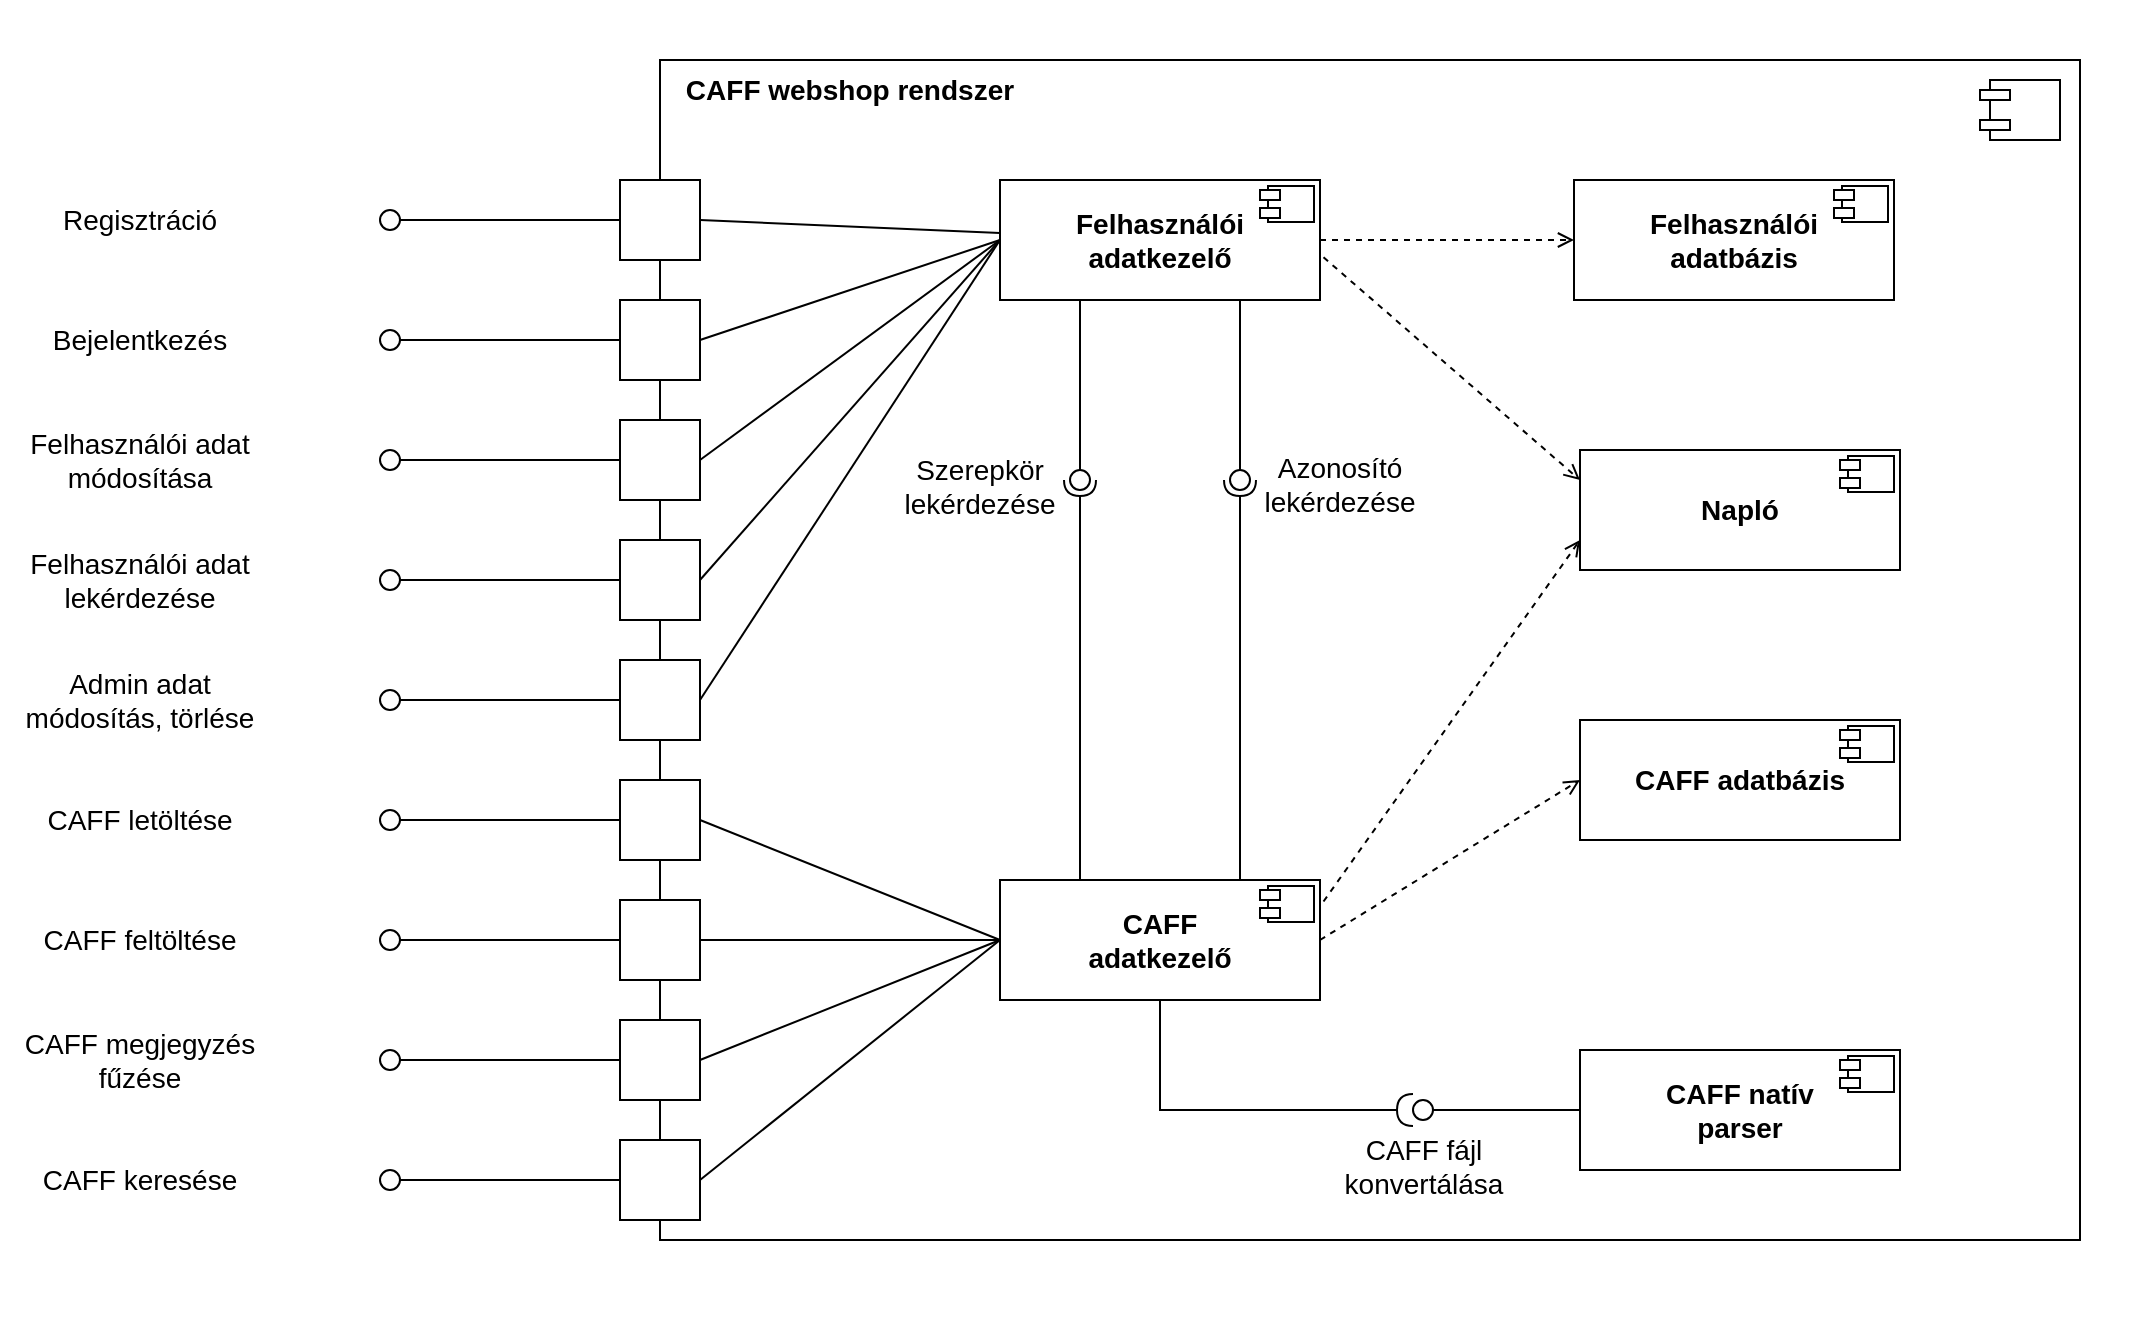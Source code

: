 <mxfile version="20.4.1" type="device"><diagram id="t47ggnrOEKuEEywL4263" name="1 oldal"><mxGraphModel dx="1492" dy="900" grid="1" gridSize="10" guides="1" tooltips="1" connect="1" arrows="1" fold="1" page="1" pageScale="1" pageWidth="827" pageHeight="1169" math="0" shadow="0"><root><mxCell id="0"/><mxCell id="1" parent="0"/><mxCell id="GxUo9dSLXStpPkx-n8j0-205" value="" style="rounded=0;whiteSpace=wrap;html=1;fontSize=14;strokeColor=none;" vertex="1" parent="1"><mxGeometry x="30" y="140" width="1070" height="660" as="geometry"/></mxCell><mxCell id="GxUo9dSLXStpPkx-n8j0-1" value="" style="rounded=0;whiteSpace=wrap;html=1;" vertex="1" parent="1"><mxGeometry x="360" y="170" width="710" height="590" as="geometry"/></mxCell><mxCell id="GxUo9dSLXStpPkx-n8j0-2" value="&lt;b&gt;&lt;font style=&quot;font-size: 14px;&quot;&gt;CAFF webshop rendszer&lt;/font&gt;&lt;/b&gt;" style="text;html=1;strokeColor=none;fillColor=none;align=center;verticalAlign=middle;whiteSpace=wrap;rounded=0;" vertex="1" parent="1"><mxGeometry x="360" y="170" width="190" height="30" as="geometry"/></mxCell><mxCell id="GxUo9dSLXStpPkx-n8j0-3" value="" style="whiteSpace=wrap;html=1;aspect=fixed;fontSize=14;" vertex="1" parent="1"><mxGeometry x="340" y="230" width="40" height="40" as="geometry"/></mxCell><mxCell id="GxUo9dSLXStpPkx-n8j0-13" value="" style="ellipse;whiteSpace=wrap;html=1;aspect=fixed;fontSize=14;" vertex="1" parent="1"><mxGeometry x="220" y="245" width="10" height="10" as="geometry"/></mxCell><mxCell id="GxUo9dSLXStpPkx-n8j0-23" value="" style="endArrow=none;html=1;rounded=0;fontSize=14;entryX=0;entryY=0.5;entryDx=0;entryDy=0;exitX=1;exitY=0.5;exitDx=0;exitDy=0;" edge="1" parent="1" source="GxUo9dSLXStpPkx-n8j0-13" target="GxUo9dSLXStpPkx-n8j0-3"><mxGeometry width="50" height="50" relative="1" as="geometry"><mxPoint x="260" y="570" as="sourcePoint"/><mxPoint x="310" y="520" as="targetPoint"/></mxGeometry></mxCell><mxCell id="GxUo9dSLXStpPkx-n8j0-24" value="" style="whiteSpace=wrap;html=1;aspect=fixed;fontSize=14;" vertex="1" parent="1"><mxGeometry x="340" y="290" width="40" height="40" as="geometry"/></mxCell><mxCell id="GxUo9dSLXStpPkx-n8j0-25" value="" style="ellipse;whiteSpace=wrap;html=1;aspect=fixed;fontSize=14;" vertex="1" parent="1"><mxGeometry x="220" y="305" width="10" height="10" as="geometry"/></mxCell><mxCell id="GxUo9dSLXStpPkx-n8j0-26" value="" style="endArrow=none;html=1;rounded=0;fontSize=14;entryX=0;entryY=0.5;entryDx=0;entryDy=0;exitX=1;exitY=0.5;exitDx=0;exitDy=0;" edge="1" parent="1" source="GxUo9dSLXStpPkx-n8j0-25" target="GxUo9dSLXStpPkx-n8j0-24"><mxGeometry width="50" height="50" relative="1" as="geometry"><mxPoint x="260" y="630" as="sourcePoint"/><mxPoint x="310" y="580" as="targetPoint"/></mxGeometry></mxCell><mxCell id="GxUo9dSLXStpPkx-n8j0-27" value="" style="whiteSpace=wrap;html=1;aspect=fixed;fontSize=14;" vertex="1" parent="1"><mxGeometry x="340" y="350" width="40" height="40" as="geometry"/></mxCell><mxCell id="GxUo9dSLXStpPkx-n8j0-28" value="" style="ellipse;whiteSpace=wrap;html=1;aspect=fixed;fontSize=14;" vertex="1" parent="1"><mxGeometry x="220" y="365" width="10" height="10" as="geometry"/></mxCell><mxCell id="GxUo9dSLXStpPkx-n8j0-29" value="" style="endArrow=none;html=1;rounded=0;fontSize=14;entryX=0;entryY=0.5;entryDx=0;entryDy=0;exitX=1;exitY=0.5;exitDx=0;exitDy=0;" edge="1" parent="1" source="GxUo9dSLXStpPkx-n8j0-28" target="GxUo9dSLXStpPkx-n8j0-27"><mxGeometry width="50" height="50" relative="1" as="geometry"><mxPoint x="260" y="690" as="sourcePoint"/><mxPoint x="310" y="640" as="targetPoint"/></mxGeometry></mxCell><mxCell id="GxUo9dSLXStpPkx-n8j0-30" value="" style="whiteSpace=wrap;html=1;aspect=fixed;fontSize=14;" vertex="1" parent="1"><mxGeometry x="340" y="410" width="40" height="40" as="geometry"/></mxCell><mxCell id="GxUo9dSLXStpPkx-n8j0-31" value="" style="ellipse;whiteSpace=wrap;html=1;aspect=fixed;fontSize=14;" vertex="1" parent="1"><mxGeometry x="220" y="425" width="10" height="10" as="geometry"/></mxCell><mxCell id="GxUo9dSLXStpPkx-n8j0-32" value="" style="endArrow=none;html=1;rounded=0;fontSize=14;entryX=0;entryY=0.5;entryDx=0;entryDy=0;exitX=1;exitY=0.5;exitDx=0;exitDy=0;" edge="1" parent="1" source="GxUo9dSLXStpPkx-n8j0-31" target="GxUo9dSLXStpPkx-n8j0-30"><mxGeometry width="50" height="50" relative="1" as="geometry"><mxPoint x="260" y="750" as="sourcePoint"/><mxPoint x="310" y="700" as="targetPoint"/></mxGeometry></mxCell><mxCell id="GxUo9dSLXStpPkx-n8j0-33" value="" style="whiteSpace=wrap;html=1;aspect=fixed;fontSize=14;" vertex="1" parent="1"><mxGeometry x="340" y="470" width="40" height="40" as="geometry"/></mxCell><mxCell id="GxUo9dSLXStpPkx-n8j0-34" value="" style="ellipse;whiteSpace=wrap;html=1;aspect=fixed;fontSize=14;" vertex="1" parent="1"><mxGeometry x="220" y="485" width="10" height="10" as="geometry"/></mxCell><mxCell id="GxUo9dSLXStpPkx-n8j0-35" value="" style="endArrow=none;html=1;rounded=0;fontSize=14;entryX=0;entryY=0.5;entryDx=0;entryDy=0;exitX=1;exitY=0.5;exitDx=0;exitDy=0;" edge="1" parent="1" source="GxUo9dSLXStpPkx-n8j0-34" target="GxUo9dSLXStpPkx-n8j0-33"><mxGeometry width="50" height="50" relative="1" as="geometry"><mxPoint x="260" y="810" as="sourcePoint"/><mxPoint x="310" y="760" as="targetPoint"/></mxGeometry></mxCell><mxCell id="GxUo9dSLXStpPkx-n8j0-48" value="" style="whiteSpace=wrap;html=1;aspect=fixed;fontSize=14;" vertex="1" parent="1"><mxGeometry x="340" y="530" width="40" height="40" as="geometry"/></mxCell><mxCell id="GxUo9dSLXStpPkx-n8j0-49" value="" style="ellipse;whiteSpace=wrap;html=1;aspect=fixed;fontSize=14;" vertex="1" parent="1"><mxGeometry x="220" y="545" width="10" height="10" as="geometry"/></mxCell><mxCell id="GxUo9dSLXStpPkx-n8j0-50" value="" style="endArrow=none;html=1;rounded=0;fontSize=14;entryX=0;entryY=0.5;entryDx=0;entryDy=0;exitX=1;exitY=0.5;exitDx=0;exitDy=0;" edge="1" parent="1" source="GxUo9dSLXStpPkx-n8j0-49" target="GxUo9dSLXStpPkx-n8j0-48"><mxGeometry width="50" height="50" relative="1" as="geometry"><mxPoint x="260" y="870" as="sourcePoint"/><mxPoint x="310" y="820" as="targetPoint"/></mxGeometry></mxCell><mxCell id="GxUo9dSLXStpPkx-n8j0-58" value="" style="whiteSpace=wrap;html=1;aspect=fixed;fontSize=14;" vertex="1" parent="1"><mxGeometry x="340" y="590" width="40" height="40" as="geometry"/></mxCell><mxCell id="GxUo9dSLXStpPkx-n8j0-59" value="" style="ellipse;whiteSpace=wrap;html=1;aspect=fixed;fontSize=14;" vertex="1" parent="1"><mxGeometry x="220" y="605" width="10" height="10" as="geometry"/></mxCell><mxCell id="GxUo9dSLXStpPkx-n8j0-60" value="" style="endArrow=none;html=1;rounded=0;fontSize=14;entryX=0;entryY=0.5;entryDx=0;entryDy=0;exitX=1;exitY=0.5;exitDx=0;exitDy=0;" edge="1" parent="1" source="GxUo9dSLXStpPkx-n8j0-59" target="GxUo9dSLXStpPkx-n8j0-58"><mxGeometry width="50" height="50" relative="1" as="geometry"><mxPoint x="260" y="930" as="sourcePoint"/><mxPoint x="310" y="880" as="targetPoint"/></mxGeometry></mxCell><mxCell id="GxUo9dSLXStpPkx-n8j0-61" value="" style="whiteSpace=wrap;html=1;aspect=fixed;fontSize=14;" vertex="1" parent="1"><mxGeometry x="340" y="650" width="40" height="40" as="geometry"/></mxCell><mxCell id="GxUo9dSLXStpPkx-n8j0-62" value="" style="ellipse;whiteSpace=wrap;html=1;aspect=fixed;fontSize=14;" vertex="1" parent="1"><mxGeometry x="220" y="665" width="10" height="10" as="geometry"/></mxCell><mxCell id="GxUo9dSLXStpPkx-n8j0-63" value="" style="endArrow=none;html=1;rounded=0;fontSize=14;entryX=0;entryY=0.5;entryDx=0;entryDy=0;exitX=1;exitY=0.5;exitDx=0;exitDy=0;" edge="1" parent="1" source="GxUo9dSLXStpPkx-n8j0-62" target="GxUo9dSLXStpPkx-n8j0-61"><mxGeometry width="50" height="50" relative="1" as="geometry"><mxPoint x="260" y="990" as="sourcePoint"/><mxPoint x="310" y="940" as="targetPoint"/></mxGeometry></mxCell><mxCell id="GxUo9dSLXStpPkx-n8j0-64" value="" style="whiteSpace=wrap;html=1;aspect=fixed;fontSize=14;" vertex="1" parent="1"><mxGeometry x="340" y="710" width="40" height="40" as="geometry"/></mxCell><mxCell id="GxUo9dSLXStpPkx-n8j0-65" value="" style="ellipse;whiteSpace=wrap;html=1;aspect=fixed;fontSize=14;" vertex="1" parent="1"><mxGeometry x="220" y="725" width="10" height="10" as="geometry"/></mxCell><mxCell id="GxUo9dSLXStpPkx-n8j0-66" value="" style="endArrow=none;html=1;rounded=0;fontSize=14;entryX=0;entryY=0.5;entryDx=0;entryDy=0;exitX=1;exitY=0.5;exitDx=0;exitDy=0;" edge="1" parent="1" source="GxUo9dSLXStpPkx-n8j0-65" target="GxUo9dSLXStpPkx-n8j0-64"><mxGeometry width="50" height="50" relative="1" as="geometry"><mxPoint x="260" y="1050" as="sourcePoint"/><mxPoint x="310" y="1000" as="targetPoint"/></mxGeometry></mxCell><mxCell id="GxUo9dSLXStpPkx-n8j0-67" value="Regisztráció" style="text;html=1;strokeColor=none;fillColor=none;align=center;verticalAlign=middle;whiteSpace=wrap;rounded=0;fontSize=14;" vertex="1" parent="1"><mxGeometry x="70" y="235" width="60" height="30" as="geometry"/></mxCell><mxCell id="GxUo9dSLXStpPkx-n8j0-68" value="Bejelentkezés" style="text;html=1;strokeColor=none;fillColor=none;align=center;verticalAlign=middle;whiteSpace=wrap;rounded=0;fontSize=14;" vertex="1" parent="1"><mxGeometry x="70" y="295" width="60" height="30" as="geometry"/></mxCell><mxCell id="GxUo9dSLXStpPkx-n8j0-69" value="Felhasználói adat módosítása" style="text;html=1;strokeColor=none;fillColor=none;align=center;verticalAlign=middle;whiteSpace=wrap;rounded=0;fontSize=14;" vertex="1" parent="1"><mxGeometry x="40" y="347.5" width="120" height="45" as="geometry"/></mxCell><mxCell id="GxUo9dSLXStpPkx-n8j0-71" value="Felhasználói adat lekérdezése" style="text;html=1;strokeColor=none;fillColor=none;align=center;verticalAlign=middle;whiteSpace=wrap;rounded=0;fontSize=14;" vertex="1" parent="1"><mxGeometry x="40" y="407.5" width="120" height="45" as="geometry"/></mxCell><mxCell id="GxUo9dSLXStpPkx-n8j0-72" value="Admin adat módosítás, törlése" style="text;html=1;strokeColor=none;fillColor=none;align=center;verticalAlign=middle;whiteSpace=wrap;rounded=0;fontSize=14;" vertex="1" parent="1"><mxGeometry x="40" y="467.5" width="120" height="45" as="geometry"/></mxCell><mxCell id="GxUo9dSLXStpPkx-n8j0-73" value="CAFF letöltése" style="text;html=1;strokeColor=none;fillColor=none;align=center;verticalAlign=middle;whiteSpace=wrap;rounded=0;fontSize=14;" vertex="1" parent="1"><mxGeometry x="40" y="527.5" width="120" height="45" as="geometry"/></mxCell><mxCell id="GxUo9dSLXStpPkx-n8j0-74" value="CAFF feltöltése" style="text;html=1;strokeColor=none;fillColor=none;align=center;verticalAlign=middle;whiteSpace=wrap;rounded=0;fontSize=14;" vertex="1" parent="1"><mxGeometry x="40" y="587.5" width="120" height="45" as="geometry"/></mxCell><mxCell id="GxUo9dSLXStpPkx-n8j0-75" value="CAFF megjegyzés fűzése" style="text;html=1;strokeColor=none;fillColor=none;align=center;verticalAlign=middle;whiteSpace=wrap;rounded=0;fontSize=14;" vertex="1" parent="1"><mxGeometry x="40" y="647.5" width="120" height="45" as="geometry"/></mxCell><mxCell id="GxUo9dSLXStpPkx-n8j0-76" value="CAFF keresése" style="text;html=1;strokeColor=none;fillColor=none;align=center;verticalAlign=middle;whiteSpace=wrap;rounded=0;fontSize=14;" vertex="1" parent="1"><mxGeometry x="40" y="707.5" width="120" height="45" as="geometry"/></mxCell><mxCell id="GxUo9dSLXStpPkx-n8j0-88" value="" style="rounded=0;whiteSpace=wrap;html=1;fontSize=14;" vertex="1" parent="1"><mxGeometry x="1025" y="180" width="35" height="30" as="geometry"/></mxCell><mxCell id="GxUo9dSLXStpPkx-n8j0-89" value="" style="rounded=0;whiteSpace=wrap;html=1;fontSize=14;" vertex="1" parent="1"><mxGeometry x="1020" y="185" width="15" height="5" as="geometry"/></mxCell><mxCell id="GxUo9dSLXStpPkx-n8j0-90" value="" style="rounded=0;whiteSpace=wrap;html=1;fontSize=14;" vertex="1" parent="1"><mxGeometry x="1020" y="200" width="15" height="5" as="geometry"/></mxCell><mxCell id="GxUo9dSLXStpPkx-n8j0-180" style="edgeStyle=orthogonalEdgeStyle;rounded=0;orthogonalLoop=1;jettySize=auto;html=1;fontSize=14;endArrow=open;endFill=0;dashed=1;" edge="1" parent="1" source="GxUo9dSLXStpPkx-n8j0-132" target="GxUo9dSLXStpPkx-n8j0-160"><mxGeometry relative="1" as="geometry"/></mxCell><mxCell id="GxUo9dSLXStpPkx-n8j0-185" style="edgeStyle=orthogonalEdgeStyle;rounded=0;orthogonalLoop=1;jettySize=auto;html=1;fontSize=14;endArrow=oval;endFill=0;endSize=10;" edge="1" parent="1" source="GxUo9dSLXStpPkx-n8j0-132"><mxGeometry relative="1" as="geometry"><mxPoint x="650" y="380" as="targetPoint"/><Array as="points"><mxPoint x="650" y="360"/><mxPoint x="650" y="360"/></Array></mxGeometry></mxCell><mxCell id="GxUo9dSLXStpPkx-n8j0-132" value="&lt;div&gt;&lt;b&gt;Felhasználói&lt;/b&gt;&lt;/div&gt;&lt;div&gt;&lt;b&gt;adatkezelő&lt;/b&gt;&lt;/div&gt;" style="rounded=0;whiteSpace=wrap;html=1;fontSize=14;" vertex="1" parent="1"><mxGeometry x="530" y="230" width="160" height="60" as="geometry"/></mxCell><mxCell id="GxUo9dSLXStpPkx-n8j0-133" value="" style="rounded=0;whiteSpace=wrap;html=1;fontSize=14;" vertex="1" parent="1"><mxGeometry x="664" y="233" width="23" height="18" as="geometry"/></mxCell><mxCell id="GxUo9dSLXStpPkx-n8j0-134" value="" style="rounded=0;whiteSpace=wrap;html=1;fontSize=14;" vertex="1" parent="1"><mxGeometry x="660" y="235" width="10" height="5" as="geometry"/></mxCell><mxCell id="GxUo9dSLXStpPkx-n8j0-135" value="" style="rounded=0;whiteSpace=wrap;html=1;fontSize=14;" vertex="1" parent="1"><mxGeometry x="660" y="244" width="10" height="5" as="geometry"/></mxCell><mxCell id="GxUo9dSLXStpPkx-n8j0-140" value="&lt;b&gt;CAFF natív&lt;br&gt;parser&lt;/b&gt;" style="rounded=0;whiteSpace=wrap;html=1;fontSize=14;" vertex="1" parent="1"><mxGeometry x="820" y="665" width="160" height="60" as="geometry"/></mxCell><mxCell id="GxUo9dSLXStpPkx-n8j0-141" value="" style="rounded=0;whiteSpace=wrap;html=1;fontSize=14;" vertex="1" parent="1"><mxGeometry x="954" y="668" width="23" height="18" as="geometry"/></mxCell><mxCell id="GxUo9dSLXStpPkx-n8j0-142" value="" style="rounded=0;whiteSpace=wrap;html=1;fontSize=14;" vertex="1" parent="1"><mxGeometry x="950" y="670" width="10" height="5" as="geometry"/></mxCell><mxCell id="GxUo9dSLXStpPkx-n8j0-143" value="" style="rounded=0;whiteSpace=wrap;html=1;fontSize=14;" vertex="1" parent="1"><mxGeometry x="950" y="679" width="10" height="5" as="geometry"/></mxCell><mxCell id="GxUo9dSLXStpPkx-n8j0-186" style="edgeStyle=orthogonalEdgeStyle;rounded=0;orthogonalLoop=1;jettySize=auto;html=1;fontSize=14;endArrow=halfCircle;endFill=0;" edge="1" parent="1" source="GxUo9dSLXStpPkx-n8j0-148"><mxGeometry relative="1" as="geometry"><mxPoint x="570" y="380" as="targetPoint"/><Array as="points"><mxPoint x="570" y="530"/><mxPoint x="570" y="530"/></Array></mxGeometry></mxCell><mxCell id="GxUo9dSLXStpPkx-n8j0-187" style="edgeStyle=orthogonalEdgeStyle;rounded=0;orthogonalLoop=1;jettySize=auto;html=1;fontSize=14;endArrow=halfCircle;endFill=0;" edge="1" parent="1" source="GxUo9dSLXStpPkx-n8j0-148"><mxGeometry relative="1" as="geometry"><mxPoint x="650" y="380" as="targetPoint"/><Array as="points"><mxPoint x="650" y="530"/><mxPoint x="650" y="530"/></Array></mxGeometry></mxCell><mxCell id="GxUo9dSLXStpPkx-n8j0-148" value="&lt;div&gt;&lt;b&gt;CAFF&lt;br&gt;&lt;/b&gt;&lt;/div&gt;&lt;div&gt;&lt;b&gt;adatkezelő&lt;/b&gt;&lt;/div&gt;" style="rounded=0;whiteSpace=wrap;html=1;fontSize=14;" vertex="1" parent="1"><mxGeometry x="530" y="580" width="160" height="60" as="geometry"/></mxCell><mxCell id="GxUo9dSLXStpPkx-n8j0-149" value="" style="rounded=0;whiteSpace=wrap;html=1;fontSize=14;" vertex="1" parent="1"><mxGeometry x="664" y="583" width="23" height="18" as="geometry"/></mxCell><mxCell id="GxUo9dSLXStpPkx-n8j0-150" value="" style="rounded=0;whiteSpace=wrap;html=1;fontSize=14;" vertex="1" parent="1"><mxGeometry x="660" y="585" width="10" height="5" as="geometry"/></mxCell><mxCell id="GxUo9dSLXStpPkx-n8j0-151" value="" style="rounded=0;whiteSpace=wrap;html=1;fontSize=14;" vertex="1" parent="1"><mxGeometry x="660" y="594" width="10" height="5" as="geometry"/></mxCell><mxCell id="GxUo9dSLXStpPkx-n8j0-152" value="&lt;b&gt;Napló&lt;/b&gt;" style="rounded=0;whiteSpace=wrap;html=1;fontSize=14;" vertex="1" parent="1"><mxGeometry x="820" y="365" width="160" height="60" as="geometry"/></mxCell><mxCell id="GxUo9dSLXStpPkx-n8j0-153" value="" style="rounded=0;whiteSpace=wrap;html=1;fontSize=14;" vertex="1" parent="1"><mxGeometry x="954" y="368" width="23" height="18" as="geometry"/></mxCell><mxCell id="GxUo9dSLXStpPkx-n8j0-154" value="" style="rounded=0;whiteSpace=wrap;html=1;fontSize=14;" vertex="1" parent="1"><mxGeometry x="950" y="370" width="10" height="5" as="geometry"/></mxCell><mxCell id="GxUo9dSLXStpPkx-n8j0-155" value="" style="rounded=0;whiteSpace=wrap;html=1;fontSize=14;" vertex="1" parent="1"><mxGeometry x="950" y="379" width="10" height="5" as="geometry"/></mxCell><mxCell id="GxUo9dSLXStpPkx-n8j0-160" value="&lt;div&gt;&lt;b&gt;Felhasználói&lt;/b&gt;&lt;/div&gt;&lt;div&gt;&lt;b&gt;adatbázis&lt;/b&gt;&lt;/div&gt;" style="rounded=0;whiteSpace=wrap;html=1;fontSize=14;" vertex="1" parent="1"><mxGeometry x="817" y="230" width="160" height="60" as="geometry"/></mxCell><mxCell id="GxUo9dSLXStpPkx-n8j0-161" value="" style="rounded=0;whiteSpace=wrap;html=1;fontSize=14;" vertex="1" parent="1"><mxGeometry x="951" y="233" width="23" height="18" as="geometry"/></mxCell><mxCell id="GxUo9dSLXStpPkx-n8j0-162" value="" style="rounded=0;whiteSpace=wrap;html=1;fontSize=14;" vertex="1" parent="1"><mxGeometry x="947" y="235" width="10" height="5" as="geometry"/></mxCell><mxCell id="GxUo9dSLXStpPkx-n8j0-163" value="" style="rounded=0;whiteSpace=wrap;html=1;fontSize=14;" vertex="1" parent="1"><mxGeometry x="947" y="244" width="10" height="5" as="geometry"/></mxCell><mxCell id="GxUo9dSLXStpPkx-n8j0-164" value="&lt;b&gt;CAFF adatbázis&lt;br&gt;&lt;/b&gt;" style="rounded=0;whiteSpace=wrap;html=1;fontSize=14;" vertex="1" parent="1"><mxGeometry x="820" y="500" width="160" height="60" as="geometry"/></mxCell><mxCell id="GxUo9dSLXStpPkx-n8j0-165" value="" style="rounded=0;whiteSpace=wrap;html=1;fontSize=14;" vertex="1" parent="1"><mxGeometry x="954" y="503" width="23" height="18" as="geometry"/></mxCell><mxCell id="GxUo9dSLXStpPkx-n8j0-166" value="" style="rounded=0;whiteSpace=wrap;html=1;fontSize=14;" vertex="1" parent="1"><mxGeometry x="950" y="505" width="10" height="5" as="geometry"/></mxCell><mxCell id="GxUo9dSLXStpPkx-n8j0-167" value="" style="rounded=0;whiteSpace=wrap;html=1;fontSize=14;" vertex="1" parent="1"><mxGeometry x="950" y="514" width="10" height="5" as="geometry"/></mxCell><mxCell id="GxUo9dSLXStpPkx-n8j0-168" value="" style="ellipse;whiteSpace=wrap;html=1;aspect=fixed;fontSize=14;" vertex="1" parent="1"><mxGeometry x="736.5" y="690" width="10" height="10" as="geometry"/></mxCell><mxCell id="GxUo9dSLXStpPkx-n8j0-169" value="" style="endArrow=none;html=1;rounded=0;fontSize=14;entryX=0;entryY=0.5;entryDx=0;entryDy=0;exitX=1;exitY=0.5;exitDx=0;exitDy=0;" edge="1" parent="1" source="GxUo9dSLXStpPkx-n8j0-168"><mxGeometry width="50" height="50" relative="1" as="geometry"><mxPoint x="743" y="695" as="sourcePoint"/><mxPoint x="820" y="695" as="targetPoint"/></mxGeometry></mxCell><mxCell id="GxUo9dSLXStpPkx-n8j0-177" value="" style="endArrow=open;html=1;rounded=0;fontSize=14;exitX=1;exitY=0.5;exitDx=0;exitDy=0;entryX=0;entryY=0.5;entryDx=0;entryDy=0;dashed=1;endFill=0;" edge="1" parent="1" source="GxUo9dSLXStpPkx-n8j0-148" target="GxUo9dSLXStpPkx-n8j0-164"><mxGeometry width="50" height="50" relative="1" as="geometry"><mxPoint x="510" y="490" as="sourcePoint"/><mxPoint x="560" y="440" as="targetPoint"/></mxGeometry></mxCell><mxCell id="GxUo9dSLXStpPkx-n8j0-179" value="" style="endArrow=halfCircle;html=1;rounded=0;fontSize=14;exitX=0.5;exitY=1;exitDx=0;exitDy=0;entryX=0;entryY=0.5;entryDx=0;entryDy=0;endFill=0;" edge="1" parent="1" source="GxUo9dSLXStpPkx-n8j0-148" target="GxUo9dSLXStpPkx-n8j0-168"><mxGeometry width="50" height="50" relative="1" as="geometry"><mxPoint x="680" y="700" as="sourcePoint"/><mxPoint x="730" y="650" as="targetPoint"/><Array as="points"><mxPoint x="610" y="695"/></Array></mxGeometry></mxCell><mxCell id="GxUo9dSLXStpPkx-n8j0-181" value="" style="endArrow=open;html=1;rounded=0;dashed=1;fontSize=14;exitX=1.011;exitY=0.644;exitDx=0;exitDy=0;exitPerimeter=0;entryX=0;entryY=0.25;entryDx=0;entryDy=0;endFill=0;" edge="1" parent="1" source="GxUo9dSLXStpPkx-n8j0-132" target="GxUo9dSLXStpPkx-n8j0-152"><mxGeometry width="50" height="50" relative="1" as="geometry"><mxPoint x="610" y="510" as="sourcePoint"/><mxPoint x="660" y="460" as="targetPoint"/></mxGeometry></mxCell><mxCell id="GxUo9dSLXStpPkx-n8j0-182" value="" style="endArrow=open;html=1;rounded=0;dashed=1;fontSize=14;exitX=1.011;exitY=0.179;exitDx=0;exitDy=0;exitPerimeter=0;entryX=0;entryY=0.75;entryDx=0;entryDy=0;endFill=0;" edge="1" parent="1" source="GxUo9dSLXStpPkx-n8j0-148" target="GxUo9dSLXStpPkx-n8j0-152"><mxGeometry width="50" height="50" relative="1" as="geometry"><mxPoint x="610" y="510" as="sourcePoint"/><mxPoint x="660" y="460" as="targetPoint"/></mxGeometry></mxCell><mxCell id="GxUo9dSLXStpPkx-n8j0-184" value="" style="endArrow=oval;html=1;rounded=0;fontSize=14;exitX=0.25;exitY=1;exitDx=0;exitDy=0;endFill=0;endSize=10;" edge="1" parent="1" source="GxUo9dSLXStpPkx-n8j0-132"><mxGeometry width="50" height="50" relative="1" as="geometry"><mxPoint x="610" y="530" as="sourcePoint"/><mxPoint x="570" y="380" as="targetPoint"/><Array as="points"/></mxGeometry></mxCell><mxCell id="GxUo9dSLXStpPkx-n8j0-188" value="CAFF fájl konvertálása" style="text;html=1;strokeColor=none;fillColor=none;align=center;verticalAlign=middle;whiteSpace=wrap;rounded=0;fontSize=14;" vertex="1" parent="1"><mxGeometry x="696.5" y="707.5" width="90" height="30" as="geometry"/></mxCell><mxCell id="GxUo9dSLXStpPkx-n8j0-189" value="Szerepkör lekérdezése" style="text;html=1;strokeColor=none;fillColor=none;align=center;verticalAlign=middle;whiteSpace=wrap;rounded=0;fontSize=14;" vertex="1" parent="1"><mxGeometry x="490" y="368" width="60" height="30" as="geometry"/></mxCell><mxCell id="GxUo9dSLXStpPkx-n8j0-190" value="Azonosító lekérdezése" style="text;html=1;strokeColor=none;fillColor=none;align=center;verticalAlign=middle;whiteSpace=wrap;rounded=0;fontSize=14;" vertex="1" parent="1"><mxGeometry x="670" y="366.5" width="60" height="30" as="geometry"/></mxCell><mxCell id="GxUo9dSLXStpPkx-n8j0-192" value="" style="endArrow=none;html=1;rounded=0;fontSize=14;endSize=10;exitX=1;exitY=0.5;exitDx=0;exitDy=0;" edge="1" parent="1" source="GxUo9dSLXStpPkx-n8j0-3" target="GxUo9dSLXStpPkx-n8j0-132"><mxGeometry width="50" height="50" relative="1" as="geometry"><mxPoint x="660" y="590" as="sourcePoint"/><mxPoint x="710" y="540" as="targetPoint"/></mxGeometry></mxCell><mxCell id="GxUo9dSLXStpPkx-n8j0-193" value="" style="endArrow=none;html=1;rounded=0;fontSize=14;endSize=10;exitX=1;exitY=0.5;exitDx=0;exitDy=0;entryX=0;entryY=0.5;entryDx=0;entryDy=0;" edge="1" parent="1" source="GxUo9dSLXStpPkx-n8j0-24" target="GxUo9dSLXStpPkx-n8j0-132"><mxGeometry width="50" height="50" relative="1" as="geometry"><mxPoint x="660" y="590" as="sourcePoint"/><mxPoint x="710" y="540" as="targetPoint"/></mxGeometry></mxCell><mxCell id="GxUo9dSLXStpPkx-n8j0-194" value="" style="endArrow=none;html=1;rounded=0;fontSize=14;endSize=10;exitX=1;exitY=0.5;exitDx=0;exitDy=0;entryX=0;entryY=0.5;entryDx=0;entryDy=0;" edge="1" parent="1" source="GxUo9dSLXStpPkx-n8j0-27" target="GxUo9dSLXStpPkx-n8j0-132"><mxGeometry width="50" height="50" relative="1" as="geometry"><mxPoint x="660" y="590" as="sourcePoint"/><mxPoint x="710" y="540" as="targetPoint"/></mxGeometry></mxCell><mxCell id="GxUo9dSLXStpPkx-n8j0-195" value="" style="endArrow=none;html=1;rounded=0;fontSize=14;endSize=10;exitX=1;exitY=0.5;exitDx=0;exitDy=0;entryX=0;entryY=0.5;entryDx=0;entryDy=0;" edge="1" parent="1" source="GxUo9dSLXStpPkx-n8j0-30" target="GxUo9dSLXStpPkx-n8j0-132"><mxGeometry width="50" height="50" relative="1" as="geometry"><mxPoint x="660" y="590" as="sourcePoint"/><mxPoint x="710" y="540" as="targetPoint"/></mxGeometry></mxCell><mxCell id="GxUo9dSLXStpPkx-n8j0-196" value="" style="endArrow=none;html=1;rounded=0;fontSize=14;endSize=10;exitX=1;exitY=0.5;exitDx=0;exitDy=0;entryX=0;entryY=0.5;entryDx=0;entryDy=0;" edge="1" parent="1" source="GxUo9dSLXStpPkx-n8j0-33" target="GxUo9dSLXStpPkx-n8j0-132"><mxGeometry width="50" height="50" relative="1" as="geometry"><mxPoint x="660" y="590" as="sourcePoint"/><mxPoint x="710" y="540" as="targetPoint"/></mxGeometry></mxCell><mxCell id="GxUo9dSLXStpPkx-n8j0-197" value="" style="endArrow=none;html=1;rounded=0;fontSize=14;endSize=10;exitX=1;exitY=0.5;exitDx=0;exitDy=0;entryX=0;entryY=0.5;entryDx=0;entryDy=0;" edge="1" parent="1" source="GxUo9dSLXStpPkx-n8j0-48" target="GxUo9dSLXStpPkx-n8j0-148"><mxGeometry width="50" height="50" relative="1" as="geometry"><mxPoint x="660" y="590" as="sourcePoint"/><mxPoint x="710" y="540" as="targetPoint"/></mxGeometry></mxCell><mxCell id="GxUo9dSLXStpPkx-n8j0-198" value="" style="endArrow=none;html=1;rounded=0;fontSize=14;endSize=10;exitX=1;exitY=0.5;exitDx=0;exitDy=0;entryX=0;entryY=0.5;entryDx=0;entryDy=0;" edge="1" parent="1" source="GxUo9dSLXStpPkx-n8j0-58" target="GxUo9dSLXStpPkx-n8j0-148"><mxGeometry width="50" height="50" relative="1" as="geometry"><mxPoint x="660" y="590" as="sourcePoint"/><mxPoint x="710" y="540" as="targetPoint"/></mxGeometry></mxCell><mxCell id="GxUo9dSLXStpPkx-n8j0-199" value="" style="endArrow=none;html=1;rounded=0;fontSize=14;endSize=10;exitX=1;exitY=0.5;exitDx=0;exitDy=0;entryX=0;entryY=0.5;entryDx=0;entryDy=0;" edge="1" parent="1" source="GxUo9dSLXStpPkx-n8j0-61" target="GxUo9dSLXStpPkx-n8j0-148"><mxGeometry width="50" height="50" relative="1" as="geometry"><mxPoint x="660" y="590" as="sourcePoint"/><mxPoint x="710" y="540" as="targetPoint"/></mxGeometry></mxCell><mxCell id="GxUo9dSLXStpPkx-n8j0-200" value="" style="endArrow=none;html=1;rounded=0;fontSize=14;endSize=10;exitX=1;exitY=0.5;exitDx=0;exitDy=0;entryX=0;entryY=0.5;entryDx=0;entryDy=0;" edge="1" parent="1" source="GxUo9dSLXStpPkx-n8j0-64" target="GxUo9dSLXStpPkx-n8j0-148"><mxGeometry width="50" height="50" relative="1" as="geometry"><mxPoint x="660" y="590" as="sourcePoint"/><mxPoint x="710" y="540" as="targetPoint"/></mxGeometry></mxCell></root></mxGraphModel></diagram></mxfile>
